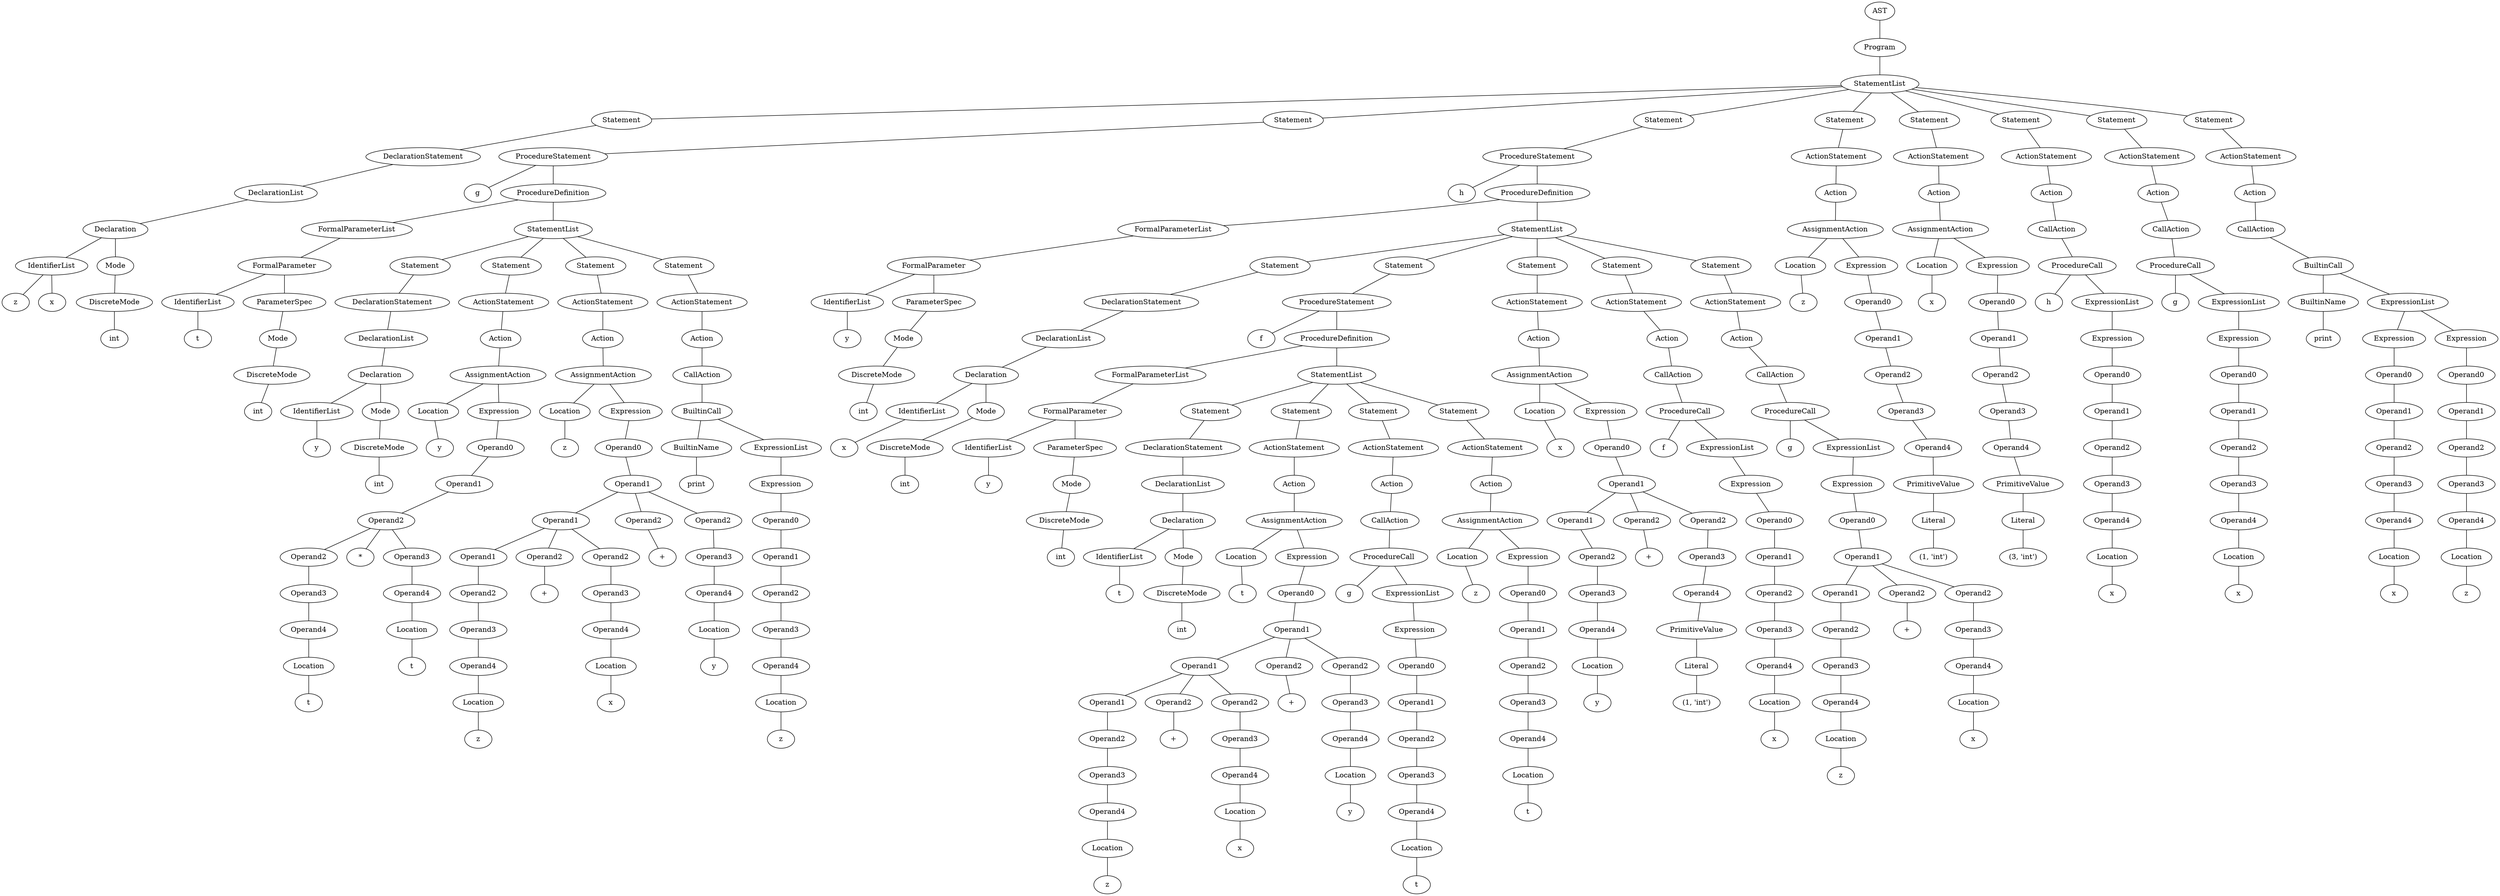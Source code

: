 graph G {
49682024 [label=AST];
61147120 [label=Program];
49682024 -- 61147120;
61147120 [label=Program];
61148408 [label=StatementList];
61147120 -- 61148408;
61148408 [label=StatementList];
50475192 [label=Statement];
61148408 -- 50475192;
50475192 [label=Statement];
61244304 [label=DeclarationStatement];
50475192 -- 61244304;
61244304 [label=DeclarationStatement];
61808032 [label=DeclarationList];
61244304 -- 61808032;
61808032 [label=DeclarationList];
58874848 [label=Declaration];
61808032 -- 58874848;
58874848 [label=Declaration];
58875128 [label=IdentifierList];
58874848 -- 58875128;
58875128 [label=IdentifierList];
12430087307311578482 [label=z];
58875128 -- 12430087307311578482;
13075952172639180199 [label=x];
58875128 -- 13075952172639180199;
58975344 [label=Mode];
58874848 -- 58975344;
58975344 [label=Mode];
58744224 [label=DiscreteMode];
58975344 -- 58744224;
58744224 [label=DiscreteMode];
9657780324126031902 [label=int];
58744224 -- 9657780324126031902;
58875296 [label=Statement];
61148408 -- 58875296;
58875296 [label=Statement];
58875240 [label=ProcedureStatement];
58875296 -- 58875240;
58875240 [label=ProcedureStatement];
10093422222249159268 [label=g];
58875240 -- 10093422222249159268;
50558736 [label=ProcedureDefinition];
58875240 -- 50558736;
50558736 [label=ProcedureDefinition];
58875072 [label=FormalParameterList];
50558736 -- 58875072;
58875072 [label=FormalParameterList];
58875744 [label=FormalParameter];
58875072 -- 58875744;
58875744 [label=FormalParameter];
58875464 [label=IdentifierList];
58875744 -- 58875464;
58875464 [label=IdentifierList];
10418800673090525177 [label=t];
58875464 -- 10418800673090525177;
58875632 [label=ParameterSpec];
58875744 -- 58875632;
58875632 [label=ParameterSpec];
58875520 [label=Mode];
58875632 -- 58875520;
58875520 [label=Mode];
58874960 [label=DiscreteMode];
58875520 -- 58874960;
58874960 [label=DiscreteMode];
13544775690951708442 [label=int];
58874960 -- 13544775690951708442;
50560528 [label=StatementList];
50558736 -- 50560528;
50560528 [label=StatementList];
50557168 [label=Statement];
50560528 -- 50557168;
50557168 [label=Statement];
50557560 [label=DeclarationStatement];
50557168 -- 50557560;
50557560 [label=DeclarationStatement];
58875856 [label=DeclarationList];
50557560 -- 58875856;
58875856 [label=DeclarationList];
50557392 [label=Declaration];
58875856 -- 50557392;
50557392 [label=Declaration];
50557224 [label=IdentifierList];
50557392 -- 50557224;
50557224 [label=IdentifierList];
9504553213810427481 [label=y];
50557224 -- 9504553213810427481;
50557280 [label=Mode];
50557392 -- 50557280;
50557280 [label=Mode];
58875800 [label=DiscreteMode];
50557280 -- 58875800;
58875800 [label=DiscreteMode];
9965093673488694429 [label=int];
58875800 -- 9965093673488694429;
50558568 [label=Statement];
50560528 -- 50558568;
50558568 [label=Statement];
50558512 [label=ActionStatement];
50558568 -- 50558512;
50558512 [label=ActionStatement];
50557616 [label=Action];
50558512 -- 50557616;
50557616 [label=Action];
50557896 [label=AssignmentAction];
50557616 -- 50557896;
50557896 [label=AssignmentAction];
50557672 [label=Location];
50557896 -- 50557672;
50557672 [label=Location];
12052239192407007100 [label=y];
50557672 -- 12052239192407007100;
50558456 [label=Expression];
50557896 -- 50558456;
50558456 [label=Expression];
50558400 [label=Operand0];
50558456 -- 50558400;
50558400 [label=Operand0];
50558064 [label=Operand1];
50558400 -- 50558064;
50558064 [label=Operand1];
50558288 [label=Operand2];
50558064 -- 50558288;
50558288 [label=Operand2];
50557952 [label=Operand2];
50558288 -- 50557952;
50557952 [label=Operand2];
50557784 [label=Operand3];
50557952 -- 50557784;
50557784 [label=Operand3];
50557840 [label=Operand4];
50557784 -- 50557840;
50557840 [label=Operand4];
50557728 [label=Location];
50557840 -- 50557728;
50557728 [label=Location];
13252432720130595888 [label=t];
50557728 -- 13252432720130595888;
13694223997666960708 [label="*"];
50558288 -- 13694223997666960708;
50558120 [label=Operand3];
50558288 -- 50558120;
50558120 [label=Operand3];
50558176 [label=Operand4];
50558120 -- 50558176;
50558176 [label=Operand4];
50558008 [label=Location];
50558176 -- 50558008;
50558008 [label=Location];
12377053624276758603 [label=t];
50558008 -- 12377053624276758603;
50559856 [label=Statement];
50560528 -- 50559856;
50559856 [label=Statement];
50559688 [label=ActionStatement];
50559856 -- 50559688;
50559688 [label=ActionStatement];
50558680 [label=Action];
50559688 -- 50558680;
50558680 [label=Action];
50559800 [label=AssignmentAction];
50558680 -- 50559800;
50559800 [label=AssignmentAction];
50557112 [label=Location];
50559800 -- 50557112;
50557112 [label=Location];
9535638081322826399 [label=z];
50557112 -- 9535638081322826399;
50559744 [label=Expression];
50559800 -- 50559744;
50559744 [label=Expression];
50559464 [label=Operand0];
50559744 -- 50559464;
50559464 [label=Operand0];
50559632 [label=Operand1];
50559464 -- 50559632;
50559632 [label=Operand1];
50559352 [label=Operand1];
50559632 -- 50559352;
50559352 [label=Operand1];
50558904 [label=Operand1];
50559352 -- 50558904;
50558904 [label=Operand1];
50558848 [label=Operand2];
50558904 -- 50558848;
50558848 [label=Operand2];
50557504 [label=Operand3];
50558848 -- 50557504;
50557504 [label=Operand3];
50558344 [label=Operand4];
50557504 -- 50558344;
50558344 [label=Operand4];
50558624 [label=Location];
50558344 -- 50558624;
50558624 [label=Location];
11345845221889792442 [label=z];
50558624 -- 11345845221889792442;
50558960 [label=Operand2];
50559352 -- 50558960;
50558960 [label=Operand2];
13265081832039389028 [label="+"];
50558960 -- 13265081832039389028;
50559296 [label=Operand2];
50559352 -- 50559296;
50559296 [label=Operand2];
50559184 [label=Operand3];
50559296 -- 50559184;
50559184 [label=Operand3];
50559128 [label=Operand4];
50559184 -- 50559128;
50559128 [label=Operand4];
50558792 [label=Location];
50559128 -- 50558792;
50558792 [label=Location];
10999405599556515670 [label=x];
50558792 -- 10999405599556515670;
50559016 [label=Operand2];
50559632 -- 50559016;
50559016 [label=Operand2];
11843291087493798893 [label="+"];
50559016 -- 11843291087493798893;
50559240 [label=Operand2];
50559632 -- 50559240;
50559240 [label=Operand2];
50559072 [label=Operand3];
50559240 -- 50559072;
50559072 [label=Operand3];
50559576 [label=Operand4];
50559072 -- 50559576;
50559576 [label=Operand4];
58935056 [label=Location];
50559576 -- 58935056;
58935056 [label=Location];
12006464800520754726 [label=y];
58935056 -- 12006464800520754726;
50559968 [label=Statement];
50560528 -- 50559968;
50559968 [label=Statement];
50560696 [label=ActionStatement];
50559968 -- 50560696;
50560696 [label=ActionStatement];
50560584 [label=Action];
50560696 -- 50560584;
50560584 [label=Action];
50560024 [label=CallAction];
50560584 -- 50560024;
50560024 [label=CallAction];
50560472 [label=BuiltinCall];
50560024 -- 50560472;
50560472 [label=BuiltinCall];
50558232 [label=BuiltinName];
50560472 -- 50558232;
50558232 [label=BuiltinName];
12087641938892562396 [label=print];
50558232 -- 12087641938892562396;
50560416 [label=ExpressionList];
50560472 -- 50560416;
50560416 [label=ExpressionList];
50560360 [label=Expression];
50560416 -- 50560360;
50560360 [label=Expression];
50560304 [label=Operand0];
50560360 -- 50560304;
50560304 [label=Operand0];
50560248 [label=Operand1];
50560304 -- 50560248;
50560248 [label=Operand1];
50560192 [label=Operand2];
50560248 -- 50560192;
50560192 [label=Operand2];
50557448 [label=Operand3];
50560192 -- 50557448;
50557448 [label=Operand3];
50560080 [label=Operand4];
50557448 -- 50560080;
50560080 [label=Operand4];
50559912 [label=Location];
50560080 -- 50559912;
50559912 [label=Location];
12935536089923396059 [label=z];
50559912 -- 12935536089923396059;
50560920 [label=Statement];
61148408 -- 50560920;
50560920 [label=Statement];
50560864 [label=ProcedureStatement];
50560920 -- 50560864;
50560864 [label=ProcedureStatement];
11395962157371215697 [label=h];
50560864 -- 11395962157371215697;
58939544 [label=ProcedureDefinition];
50560864 -- 58939544;
58939544 [label=ProcedureDefinition];
56728880 [label=FormalParameterList];
58939544 -- 56728880;
56728880 [label=FormalParameterList];
50560640 [label=FormalParameter];
56728880 -- 50560640;
50560640 [label=FormalParameter];
58935112 [label=IdentifierList];
50560640 -- 58935112;
58935112 [label=IdentifierList];
12689379153338655570 [label=y];
58935112 -- 12689379153338655570;
58875352 [label=ParameterSpec];
50560640 -- 58875352;
58875352 [label=ParameterSpec];
50557000 [label=Mode];
58875352 -- 50557000;
50557000 [label=Mode];
58875688 [label=DiscreteMode];
50557000 -- 58875688;
58875688 [label=DiscreteMode];
11205749714408828740 [label=int];
58875688 -- 11205749714408828740;
58940496 [label=StatementList];
58939544 -- 58940496;
58940496 [label=StatementList];
50000168 [label=Statement];
58940496 -- 50000168;
50000168 [label=Statement];
50000560 [label=DeclarationStatement];
50000168 -- 50000560;
50000560 [label=DeclarationStatement];
50560136 [label=DeclarationList];
50000560 -- 50560136;
50560136 [label=DeclarationList];
50000392 [label=Declaration];
50560136 -- 50000392;
50000392 [label=Declaration];
50000224 [label=IdentifierList];
50000392 -- 50000224;
50000224 [label=IdentifierList];
12502734376418698007 [label=x];
50000224 -- 12502734376418698007;
50000280 [label=Mode];
50000392 -- 50000280;
50000280 [label=Mode];
50560752 [label=DiscreteMode];
50000280 -- 50560752;
50560752 [label=DiscreteMode];
10942012266520479098 [label=int];
50560752 -- 10942012266520479098;
50000728 [label=Statement];
58940496 -- 50000728;
50000728 [label=Statement];
50000784 [label=ProcedureStatement];
50000728 -- 50000784;
50000784 [label=ProcedureStatement];
13115557114342746636 [label=f];
50000784 -- 13115557114342746636;
58937528 [label=ProcedureDefinition];
50000784 -- 58937528;
58937528 [label=ProcedureDefinition];
50000672 [label=FormalParameterList];
58937528 -- 50000672;
50000672 [label=FormalParameterList];
50001232 [label=FormalParameter];
50000672 -- 50001232;
50001232 [label=FormalParameter];
50000952 [label=IdentifierList];
50001232 -- 50000952;
50000952 [label=IdentifierList];
12329306719948505923 [label=y];
50000952 -- 12329306719948505923;
50001120 [label=ParameterSpec];
50001232 -- 50001120;
50001120 [label=ParameterSpec];
50001008 [label=Mode];
50001120 -- 50001008;
50001008 [label=Mode];
50000616 [label=DiscreteMode];
50001008 -- 50000616;
50000616 [label=DiscreteMode];
12956323257348020970 [label=int];
50000616 -- 12956323257348020970;
58937752 [label=StatementList];
58937528 -- 58937752;
58937752 [label=StatementList];
50001568 [label=Statement];
58937752 -- 50001568;
50001568 [label=Statement];
50001960 [label=DeclarationStatement];
50001568 -- 50001960;
50001960 [label=DeclarationStatement];
50001344 [label=DeclarationList];
50001960 -- 50001344;
50001344 [label=DeclarationList];
50001792 [label=Declaration];
50001344 -- 50001792;
50001792 [label=Declaration];
50001624 [label=IdentifierList];
50001792 -- 50001624;
50001624 [label=IdentifierList];
11599830336701812293 [label=t];
50001624 -- 11599830336701812293;
50001680 [label=Mode];
50001792 -- 50001680;
50001680 [label=Mode];
50001288 [label=DiscreteMode];
50001680 -- 50001288;
50001288 [label=DiscreteMode];
12828343936900146682 [label=int];
50001288 -- 12828343936900146682;
50003416 [label=Statement];
58937752 -- 50003416;
50003416 [label=Statement];
50003248 [label=ActionStatement];
50003416 -- 50003248;
50003248 [label=ActionStatement];
50002016 [label=Action];
50003248 -- 50002016;
50002016 [label=Action];
50003360 [label=AssignmentAction];
50002016 -- 50003360;
50003360 [label=AssignmentAction];
50002072 [label=Location];
50003360 -- 50002072;
50002072 [label=Location];
10814659397019030595 [label=t];
50002072 -- 10814659397019030595;
50003304 [label=Expression];
50003360 -- 50003304;
50003304 [label=Expression];
50002968 [label=Operand0];
50003304 -- 50002968;
50002968 [label=Operand0];
50003192 [label=Operand1];
50002968 -- 50003192;
50003192 [label=Operand1];
50002856 [label=Operand1];
50003192 -- 50002856;
50002856 [label=Operand1];
50002408 [label=Operand1];
50002856 -- 50002408;
50002408 [label=Operand1];
50002352 [label=Operand2];
50002408 -- 50002352;
50002352 [label=Operand2];
50002184 [label=Operand3];
50002352 -- 50002184;
50002184 [label=Operand3];
50002240 [label=Operand4];
50002184 -- 50002240;
50002240 [label=Operand4];
50002128 [label=Location];
50002240 -- 50002128;
50002128 [label=Location];
10129619635694468459 [label=z];
50002128 -- 10129619635694468459;
50002464 [label=Operand2];
50002856 -- 50002464;
50002464 [label=Operand2];
10773763608828430036 [label="+"];
50002464 -- 10773763608828430036;
50002800 [label=Operand2];
50002856 -- 50002800;
50002800 [label=Operand2];
50002688 [label=Operand3];
50002800 -- 50002688;
50002688 [label=Operand3];
50002632 [label=Operand4];
50002688 -- 50002632;
50002632 [label=Operand4];
50002296 [label=Location];
50002632 -- 50002296;
50002296 [label=Location];
11868948835935052837 [label=x];
50002296 -- 11868948835935052837;
50002520 [label=Operand2];
50003192 -- 50002520;
50002520 [label=Operand2];
10402270035643526577 [label="+"];
50002520 -- 10402270035643526577;
50003136 [label=Operand2];
50003192 -- 50003136;
50003136 [label=Operand2];
50002576 [label=Operand3];
50003136 -- 50002576;
50002576 [label=Operand3];
50003080 [label=Operand4];
50002576 -- 50003080;
50003080 [label=Operand4];
50002744 [label=Location];
50003080 -- 50002744;
50002744 [label=Location];
12284671012343657087 [label=y];
50002744 -- 12284671012343657087;
50003584 [label=Statement];
58937752 -- 50003584;
50003584 [label=Statement];
58937584 [label=ActionStatement];
50003584 -- 58937584;
58937584 [label=ActionStatement];
50003696 [label=Action];
58937584 -- 50003696;
50003696 [label=Action];
50003472 [label=CallAction];
50003696 -- 50003472;
50003472 [label=CallAction];
50003920 [label=ProcedureCall];
50003472 -- 50003920;
50003920 [label=ProcedureCall];
11688299715534585733 [label=g];
50003920 -- 11688299715534585733;
50003864 [label=ExpressionList];
50003920 -- 50003864;
50003864 [label=ExpressionList];
50003808 [label=Expression];
50003864 -- 50003808;
50003808 [label=Expression];
50003752 [label=Operand0];
50003808 -- 50003752;
50003752 [label=Operand0];
50003024 [label=Operand1];
50003752 -- 50003024;
50003024 [label=Operand1];
50001904 [label=Operand2];
50003024 -- 50001904;
50001904 [label=Operand2];
50003528 [label=Operand3];
50001904 -- 50003528;
50003528 [label=Operand3];
50003640 [label=Operand4];
50003528 -- 50003640;
50003640 [label=Operand4];
50001512 [label=Location];
50003640 -- 50001512;
50001512 [label=Location];
11845618104037844826 [label=t];
50001512 -- 11845618104037844826;
58938256 [label=Statement];
58937752 -- 58938256;
58938256 [label=Statement];
58938200 [label=ActionStatement];
58938256 -- 58938200;
58938200 [label=ActionStatement];
58937696 [label=Action];
58938200 -- 58937696;
58937696 [label=Action];
58938088 [label=AssignmentAction];
58937696 -- 58938088;
58938088 [label=AssignmentAction];
50002912 [label=Location];
58938088 -- 50002912;
50002912 [label=Location];
12374200875654100854 [label=z];
50002912 -- 12374200875654100854;
58938032 [label=Expression];
58938088 -- 58938032;
58938032 [label=Expression];
58937976 [label=Operand0];
58938032 -- 58937976;
58937976 [label=Operand0];
58937920 [label=Operand1];
58937976 -- 58937920;
58937920 [label=Operand1];
58937864 [label=Operand2];
58937920 -- 58937864;
58937864 [label=Operand2];
50001848 [label=Operand3];
58937864 -- 50001848;
50001848 [label=Operand3];
58937416 [label=Operand4];
50001848 -- 58937416;
58937416 [label=Operand4];
58937640 [label=Location];
58937416 -- 58937640;
58937640 [label=Location];
12365970114030744608 [label=t];
58937640 -- 12365970114030744608;
58938984 [label=Statement];
58940496 -- 58938984;
58938984 [label=Statement];
58938816 [label=ActionStatement];
58938984 -- 58938816;
58938816 [label=ActionStatement];
50001400 [label=Action];
58938816 -- 50001400;
50001400 [label=Action];
58938928 [label=AssignmentAction];
50001400 -- 58938928;
58938928 [label=AssignmentAction];
50000112 [label=Location];
58938928 -- 50000112;
50000112 [label=Location];
10976571600596670844 [label=x];
50000112 -- 10976571600596670844;
58938872 [label=Expression];
58938928 -- 58938872;
58938872 [label=Expression];
58937808 [label=Operand0];
58938872 -- 58937808;
58937808 [label=Operand0];
58938760 [label=Operand1];
58937808 -- 58938760;
58938760 [label=Operand1];
58938424 [label=Operand1];
58938760 -- 58938424;
58938424 [label=Operand1];
58937472 [label=Operand2];
58938424 -- 58937472;
58937472 [label=Operand2];
50000504 [label=Operand3];
58937472 -- 50000504;
50000504 [label=Operand3];
50000840 [label=Operand4];
50000504 -- 50000840;
50000840 [label=Operand4];
58938536 [label=Location];
50000840 -- 58938536;
58938536 [label=Location];
9512437140730351694 [label=y];
58938536 -- 9512437140730351694;
58938368 [label=Operand2];
58938760 -- 58938368;
58938368 [label=Operand2];
13815585567006912754 [label="+"];
58938368 -- 13815585567006912754;
58938704 [label=Operand2];
58938760 -- 58938704;
58938704 [label=Operand2];
58938648 [label=Operand3];
58938704 -- 58938648;
58938648 [label=Operand3];
58938480 [label=Operand4];
58938648 -- 58938480;
58938480 [label=Operand4];
58938144 [label=PrimitiveValue];
58938480 -- 58938144;
58938144 [label=PrimitiveValue];
50001456 [label=Literal];
58938144 -- 50001456;
50001456 [label=Literal];
13824827745369627379 [label="(1, 'int')"];
50001456 -- 13824827745369627379;
58939152 [label=Statement];
58940496 -- 58939152;
58939152 [label=Statement];
58939712 [label=ActionStatement];
58939152 -- 58939712;
58939712 [label=ActionStatement];
58939600 [label=Action];
58939712 -- 58939600;
58939600 [label=Action];
58939040 [label=CallAction];
58939600 -- 58939040;
58939040 [label=CallAction];
58939488 [label=ProcedureCall];
58939040 -- 58939488;
58939488 [label=ProcedureCall];
11187483234451320370 [label=f];
58939488 -- 11187483234451320370;
58939432 [label=ExpressionList];
58939488 -- 58939432;
58939432 [label=ExpressionList];
58939376 [label=Expression];
58939432 -- 58939376;
58939376 [label=Expression];
58939320 [label=Operand0];
58939376 -- 58939320;
58939320 [label=Operand0];
58938312 [label=Operand1];
58939320 -- 58938312;
58938312 [label=Operand1];
50000896 [label=Operand2];
58938312 -- 50000896;
50000896 [label=Operand2];
58939096 [label=Operand3];
50000896 -- 58939096;
58939096 [label=Operand3];
58939208 [label=Operand4];
58939096 -- 58939208;
58939208 [label=Operand4];
50000448 [label=Location];
58939208 -- 50000448;
50000448 [label=Location];
11643975425790413993 [label=x];
50000448 -- 11643975425790413993;
58939880 [label=Statement];
58940496 -- 58939880;
58939880 [label=Statement];
58940776 [label=ActionStatement];
58939880 -- 58940776;
58940776 [label=ActionStatement];
58940664 [label=Action];
58940776 -- 58940664;
58940664 [label=Action];
58939768 [label=CallAction];
58940664 -- 58939768;
58939768 [label=CallAction];
58940160 [label=ProcedureCall];
58939768 -- 58940160;
58940160 [label=ProcedureCall];
12190290936291019239 [label=g];
58940160 -- 12190290936291019239;
58940608 [label=ExpressionList];
58940160 -- 58940608;
58940608 [label=ExpressionList];
58940552 [label=Expression];
58940608 -- 58940552;
58940552 [label=Expression];
58940104 [label=Operand0];
58940552 -- 58940104;
58940104 [label=Operand0];
58940440 [label=Operand1];
58940104 -- 58940440;
58940440 [label=Operand1];
58939264 [label=Operand1];
58940440 -- 58939264;
58939264 [label=Operand1];
58938592 [label=Operand2];
58939264 -- 58938592;
58938592 [label=Operand2];
58939824 [label=Operand3];
58938592 -- 58939824;
58939824 [label=Operand3];
58939936 [label=Operand4];
58939824 -- 58939936;
58939936 [label=Operand4];
50001176 [label=Location];
58939936 -- 50001176;
50001176 [label=Location];
9390531703810822354 [label=z];
50001176 -- 9390531703810822354;
58940048 [label=Operand2];
58940440 -- 58940048;
58940048 [label=Operand2];
11888369957454998883 [label="+"];
58940048 -- 11888369957454998883;
58940384 [label=Operand2];
58940440 -- 58940384;
58940384 [label=Operand2];
58940272 [label=Operand3];
58940384 -- 58940272;
58940272 [label=Operand3];
58940216 [label=Operand4];
58940272 -- 58940216;
58940216 [label=Operand4];
58939992 [label=Location];
58940216 -- 58939992;
58939992 [label=Location];
12397435265853697603 [label=x];
58939992 -- 12397435265853697603;
50000000 [label=Statement];
61148408 -- 50000000;
50000000 [label=Statement];
58940328 [label=ActionStatement];
50000000 -- 58940328;
58940328 [label=ActionStatement];
50000056 [label=Action];
58940328 -- 50000056;
50000056 [label=Action];
58940720 [label=AssignmentAction];
50000056 -- 58940720;
58940720 [label=AssignmentAction];
58875184 [label=Location];
58940720 -- 58875184;
58875184 [label=Location];
12310102064183005790 [label=z];
58875184 -- 12310102064183005790;
58939656 [label=Expression];
58940720 -- 58939656;
58939656 [label=Expression];
58940888 [label=Operand0];
58939656 -- 58940888;
58940888 [label=Operand0];
58941056 [label=Operand1];
58940888 -- 58941056;
58941056 [label=Operand1];
58940944 [label=Operand2];
58941056 -- 58940944;
58940944 [label=Operand2];
58941000 [label=Operand3];
58940944 -- 58941000;
58941000 [label=Operand3];
58875408 [label=Operand4];
58941000 -- 58875408;
58875408 [label=Operand4];
50560976 [label=PrimitiveValue];
58875408 -- 50560976;
50560976 [label=PrimitiveValue];
58941224 [label=Literal];
50560976 -- 58941224;
58941224 [label=Literal];
9231022681364433720 [label="(1, 'int')"];
58941224 -- 9231022681364433720;
58941392 [label=Statement];
61148408 -- 58941392;
58941392 [label=Statement];
61145552 [label=ActionStatement];
58941392 -- 61145552;
61145552 [label=ActionStatement];
58941280 [label=Action];
61145552 -- 58941280;
58941280 [label=Action];
61145440 [label=AssignmentAction];
58941280 -- 61145440;
61145440 [label=AssignmentAction];
50560808 [label=Location];
61145440 -- 50560808;
50560808 [label=Location];
11903539738628819121 [label=x];
50560808 -- 11903539738628819121;
61145384 [label=Expression];
61145440 -- 61145384;
61145384 [label=Expression];
61145328 [label=Operand0];
61145384 -- 61145328;
61145328 [label=Operand0];
61145272 [label=Operand1];
61145328 -- 61145272;
61145272 [label=Operand1];
61145216 [label=Operand2];
61145272 -- 61145216;
61145216 [label=Operand2];
61145160 [label=Operand3];
61145216 -- 61145160;
61145160 [label=Operand3];
50559408 [label=Operand4];
61145160 -- 50559408;
50559408 [label=Operand4];
58940832 [label=PrimitiveValue];
50559408 -- 58940832;
58940832 [label=PrimitiveValue];
58941168 [label=Literal];
58940832 -- 58941168;
58941168 [label=Literal];
13029142442134858501 [label="(3, 'int')"];
58941168 -- 13029142442134858501;
61145832 [label=Statement];
61148408 -- 61145832;
61145832 [label=Statement];
61146392 [label=ActionStatement];
61145832 -- 61146392;
61146392 [label=ActionStatement];
61146280 [label=Action];
61146392 -- 61146280;
61146280 [label=Action];
61145664 [label=CallAction];
61146280 -- 61145664;
61145664 [label=CallAction];
61146168 [label=ProcedureCall];
61145664 -- 61146168;
61146168 [label=ProcedureCall];
13730578542140645958 [label=h];
61146168 -- 13730578542140645958;
61146112 [label=ExpressionList];
61146168 -- 61146112;
61146112 [label=ExpressionList];
61146056 [label=Expression];
61146112 -- 61146056;
61146056 [label=Expression];
61146000 [label=Operand0];
61146056 -- 61146000;
61146000 [label=Operand0];
61145496 [label=Operand1];
61146000 -- 61145496;
61145496 [label=Operand1];
49999944 [label=Operand2];
61145496 -- 49999944;
49999944 [label=Operand2];
61145720 [label=Operand3];
49999944 -- 61145720;
61145720 [label=Operand3];
61145888 [label=Operand4];
61145720 -- 61145888;
61145888 [label=Operand4];
58941112 [label=Location];
61145888 -- 58941112;
58941112 [label=Location];
10733790211234432900 [label=x];
58941112 -- 10733790211234432900;
61146616 [label=Statement];
61148408 -- 61146616;
61146616 [label=Statement];
61147176 [label=ActionStatement];
61146616 -- 61147176;
61147176 [label=ActionStatement];
61147064 [label=Action];
61147176 -- 61147064;
61147064 [label=Action];
61146504 [label=CallAction];
61147064 -- 61146504;
61146504 [label=CallAction];
61146952 [label=ProcedureCall];
61146504 -- 61146952;
61146952 [label=ProcedureCall];
13016674060819060987 [label=g];
61146952 -- 13016674060819060987;
61146896 [label=ExpressionList];
61146952 -- 61146896;
61146896 [label=ExpressionList];
61146840 [label=Expression];
61146896 -- 61146840;
61146840 [label=Expression];
61146784 [label=Operand0];
61146840 -- 61146784;
61146784 [label=Operand0];
61145944 [label=Operand1];
61146784 -- 61145944;
61145944 [label=Operand1];
61145608 [label=Operand2];
61145944 -- 61145608;
61145608 [label=Operand2];
61146560 [label=Operand3];
61145608 -- 61146560;
61146560 [label=Operand3];
61146672 [label=Operand4];
61146560 -- 61146672;
61146672 [label=Operand4];
58941336 [label=Location];
61146672 -- 58941336;
58941336 [label=Location];
11777680325713351636 [label=x];
58941336 -- 11777680325713351636;
61147288 [label=Statement];
61148408 -- 61147288;
61147288 [label=Statement];
61147792 [label=ActionStatement];
61147288 -- 61147792;
61147792 [label=ActionStatement];
61149136 [label=Action];
61147792 -- 61149136;
61149136 [label=Action];
61147400 [label=CallAction];
61149136 -- 61147400;
61147400 [label=CallAction];
61147904 [label=BuiltinCall];
61147400 -- 61147904;
61147904 [label=BuiltinCall];
61146336 [label=BuiltinName];
61147904 -- 61146336;
61146336 [label=BuiltinName];
12185716423295685584 [label=print];
61146336 -- 12185716423295685584;
61148128 [label=ExpressionList];
61147904 -- 61148128;
61148128 [label=ExpressionList];
61147736 [label=Expression];
61148128 -- 61147736;
61147736 [label=Expression];
61147680 [label=Operand0];
61147736 -- 61147680;
61147680 [label=Operand0];
61147624 [label=Operand1];
61147680 -- 61147624;
61147624 [label=Operand1];
61147568 [label=Operand2];
61147624 -- 61147568;
61147568 [label=Operand2];
61146224 [label=Operand3];
61147568 -- 61146224;
61146224 [label=Operand3];
61147456 [label=Operand4];
61146224 -- 61147456;
61147456 [label=Operand4];
61147232 [label=Location];
61147456 -- 61147232;
61147232 [label=Location];
11314078185939372262 [label=x];
61147232 -- 11314078185939372262;
61148184 [label=Expression];
61148128 -- 61148184;
61148184 [label=Expression];
61148240 [label=Operand0];
61148184 -- 61148240;
61148240 [label=Operand0];
61148296 [label=Operand1];
61148240 -- 61148296;
61148296 [label=Operand1];
61148352 [label=Operand2];
61148296 -- 61148352;
61148352 [label=Operand2];
61147960 [label=Operand3];
61148352 -- 61147960;
61147960 [label=Operand3];
61148072 [label=Operand4];
61147960 -- 61148072;
61148072 [label=Operand4];
61147848 [label=Location];
61148072 -- 61147848;
61147848 [label=Location];
13214726454252670163 [label=z];
61147848 -- 13214726454252670163;
}
